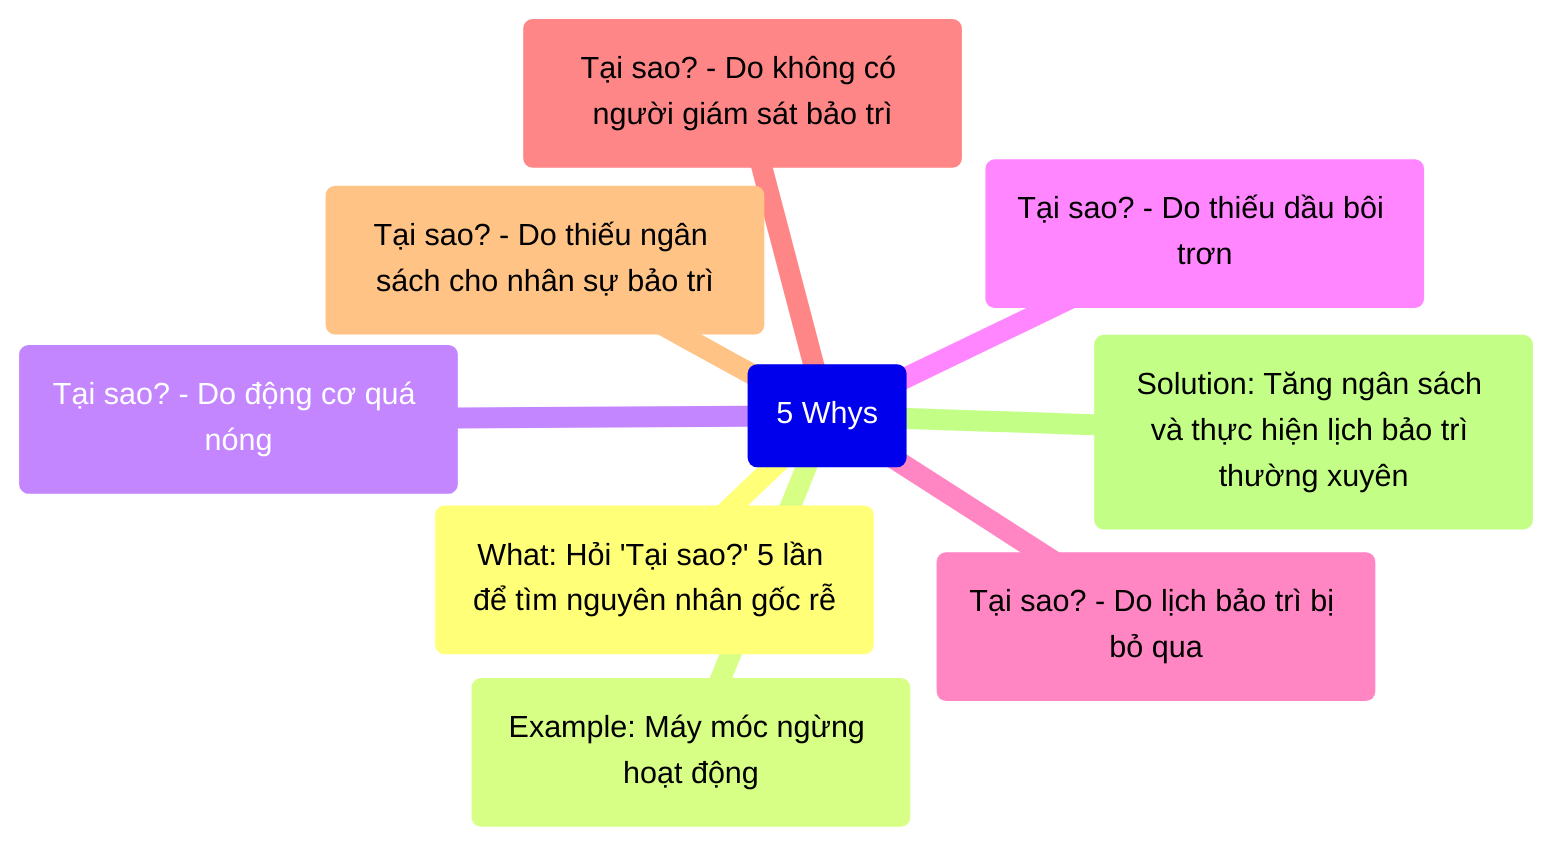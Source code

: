 mindmap
A(5 Whys)
    A1(What: Hỏi 'Tại sao?' 5 lần để tìm nguyên nhân gốc rễ)
    A2(Example: Máy móc ngừng hoạt động)
    A2.1(Tại sao? - Do động cơ quá nóng)
    A2.2(Tại sao? - Do thiếu dầu bôi trơn)
    A2.3(Tại sao? - Do lịch bảo trì bị bỏ qua)
    A2.4(Tại sao? - Do không có người giám sát bảo trì)
    A2.5(Tại sao? - Do thiếu ngân sách cho nhân sự bảo trì)
    A2.6(Solution: Tăng ngân sách và thực hiện lịch bảo trì thường xuyên)